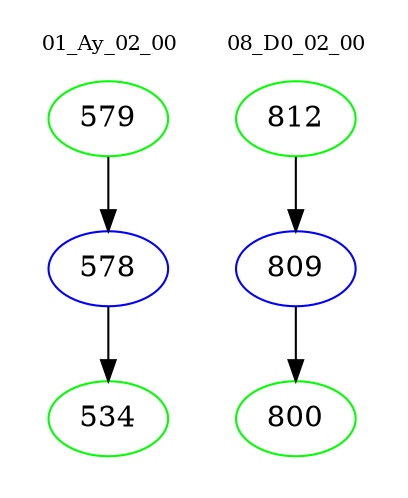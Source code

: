 digraph{
subgraph cluster_0 {
color = white
label = "01_Ay_02_00";
fontsize=10;
T0_579 [label="579", color="green"]
T0_579 -> T0_578 [color="black"]
T0_578 [label="578", color="blue"]
T0_578 -> T0_534 [color="black"]
T0_534 [label="534", color="green"]
}
subgraph cluster_1 {
color = white
label = "08_D0_02_00";
fontsize=10;
T1_812 [label="812", color="green"]
T1_812 -> T1_809 [color="black"]
T1_809 [label="809", color="blue"]
T1_809 -> T1_800 [color="black"]
T1_800 [label="800", color="green"]
}
}
